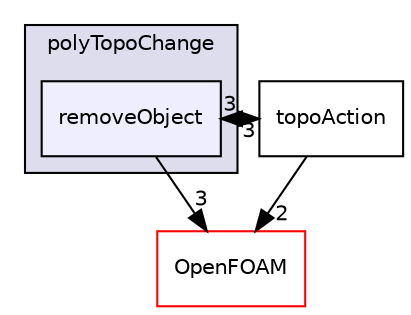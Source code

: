 digraph "src/dynamicMesh/polyTopoChange/polyTopoChange/removeObject" {
  bgcolor=transparent;
  compound=true
  node [ fontsize="10", fontname="Helvetica"];
  edge [ labelfontsize="10", labelfontname="Helvetica"];
  subgraph clusterdir_312178702b93695831f6550a8adac170 {
    graph [ bgcolor="#ddddee", pencolor="black", label="polyTopoChange" fontname="Helvetica", fontsize="10", URL="dir_312178702b93695831f6550a8adac170.html"]
  dir_06296bd8b41385b4250e164b0b7ad03a [shape=box, label="removeObject", style="filled", fillcolor="#eeeeff", pencolor="black", URL="dir_06296bd8b41385b4250e164b0b7ad03a.html"];
  }
  dir_c5473ff19b20e6ec4dfe5c310b3778a8 [shape=box label="OpenFOAM" color="red" URL="dir_c5473ff19b20e6ec4dfe5c310b3778a8.html"];
  dir_29390a93201d75a4a0dc1eba109fb924 [shape=box label="topoAction" URL="dir_29390a93201d75a4a0dc1eba109fb924.html"];
  dir_06296bd8b41385b4250e164b0b7ad03a->dir_c5473ff19b20e6ec4dfe5c310b3778a8 [headlabel="3", labeldistance=1.5 headhref="dir_000853_001897.html"];
  dir_06296bd8b41385b4250e164b0b7ad03a->dir_29390a93201d75a4a0dc1eba109fb924 [headlabel="3", labeldistance=1.5 headhref="dir_000853_000854.html"];
  dir_29390a93201d75a4a0dc1eba109fb924->dir_06296bd8b41385b4250e164b0b7ad03a [headlabel="3", labeldistance=1.5 headhref="dir_000854_000853.html"];
  dir_29390a93201d75a4a0dc1eba109fb924->dir_c5473ff19b20e6ec4dfe5c310b3778a8 [headlabel="2", labeldistance=1.5 headhref="dir_000854_001897.html"];
}
